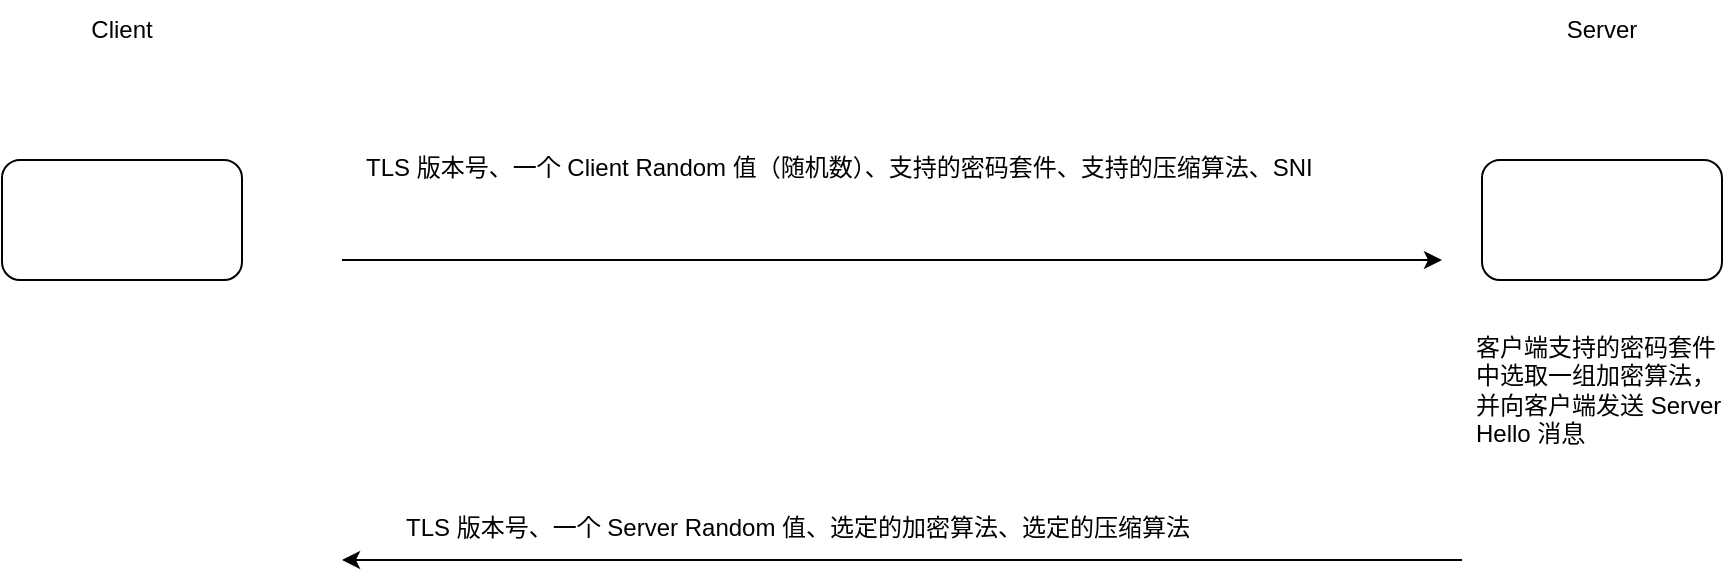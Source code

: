 <mxfile version="20.2.2" type="github">
  <diagram id="0NTNLh-U5uzJvuzSnRtJ" name="Page-1">
    <mxGraphModel dx="944" dy="579" grid="1" gridSize="10" guides="1" tooltips="1" connect="1" arrows="1" fold="1" page="1" pageScale="1" pageWidth="850" pageHeight="1100" math="0" shadow="0">
      <root>
        <mxCell id="0" />
        <mxCell id="1" parent="0" />
        <mxCell id="hDuhFSbgmhudrbEyn56O-2" value="Client" style="text;html=1;strokeColor=none;fillColor=none;align=center;verticalAlign=middle;whiteSpace=wrap;rounded=0;" vertex="1" parent="1">
          <mxGeometry x="60" y="150" width="60" height="30" as="geometry" />
        </mxCell>
        <mxCell id="hDuhFSbgmhudrbEyn56O-3" value="Server" style="text;html=1;strokeColor=none;fillColor=none;align=center;verticalAlign=middle;whiteSpace=wrap;rounded=0;" vertex="1" parent="1">
          <mxGeometry x="800" y="150" width="60" height="30" as="geometry" />
        </mxCell>
        <mxCell id="hDuhFSbgmhudrbEyn56O-4" value="" style="rounded=1;whiteSpace=wrap;html=1;" vertex="1" parent="1">
          <mxGeometry x="30" y="230" width="120" height="60" as="geometry" />
        </mxCell>
        <mxCell id="hDuhFSbgmhudrbEyn56O-5" value="" style="rounded=1;whiteSpace=wrap;html=1;" vertex="1" parent="1">
          <mxGeometry x="770" y="230" width="120" height="60" as="geometry" />
        </mxCell>
        <mxCell id="hDuhFSbgmhudrbEyn56O-7" value="TLS 版本号、一个 Client Random 值（随机数）、支持的密码套件、支持的压缩算法、SNI" style="text;whiteSpace=wrap;html=1;" vertex="1" parent="1">
          <mxGeometry x="210" y="220" width="510" height="40" as="geometry" />
        </mxCell>
        <mxCell id="hDuhFSbgmhudrbEyn56O-8" value="" style="endArrow=classic;html=1;rounded=0;" edge="1" parent="1">
          <mxGeometry width="50" height="50" relative="1" as="geometry">
            <mxPoint x="200" y="280" as="sourcePoint" />
            <mxPoint x="750" y="280" as="targetPoint" />
          </mxGeometry>
        </mxCell>
        <mxCell id="hDuhFSbgmhudrbEyn56O-10" value="客户端支持的密码套件中选取一组加密算法，并向客户端发送 Server Hello 消息" style="text;whiteSpace=wrap;html=1;" vertex="1" parent="1">
          <mxGeometry x="765" y="310" width="130" height="60" as="geometry" />
        </mxCell>
        <mxCell id="hDuhFSbgmhudrbEyn56O-11" value="" style="endArrow=classic;html=1;rounded=0;" edge="1" parent="1">
          <mxGeometry width="50" height="50" relative="1" as="geometry">
            <mxPoint x="760" y="430" as="sourcePoint" />
            <mxPoint x="200" y="430" as="targetPoint" />
          </mxGeometry>
        </mxCell>
        <mxCell id="hDuhFSbgmhudrbEyn56O-12" value="TLS 版本号、一个 Server Random 值、选定的加密算法、选定的压缩算法" style="text;whiteSpace=wrap;html=1;" vertex="1" parent="1">
          <mxGeometry x="230" y="400" width="430" height="40" as="geometry" />
        </mxCell>
      </root>
    </mxGraphModel>
  </diagram>
</mxfile>
